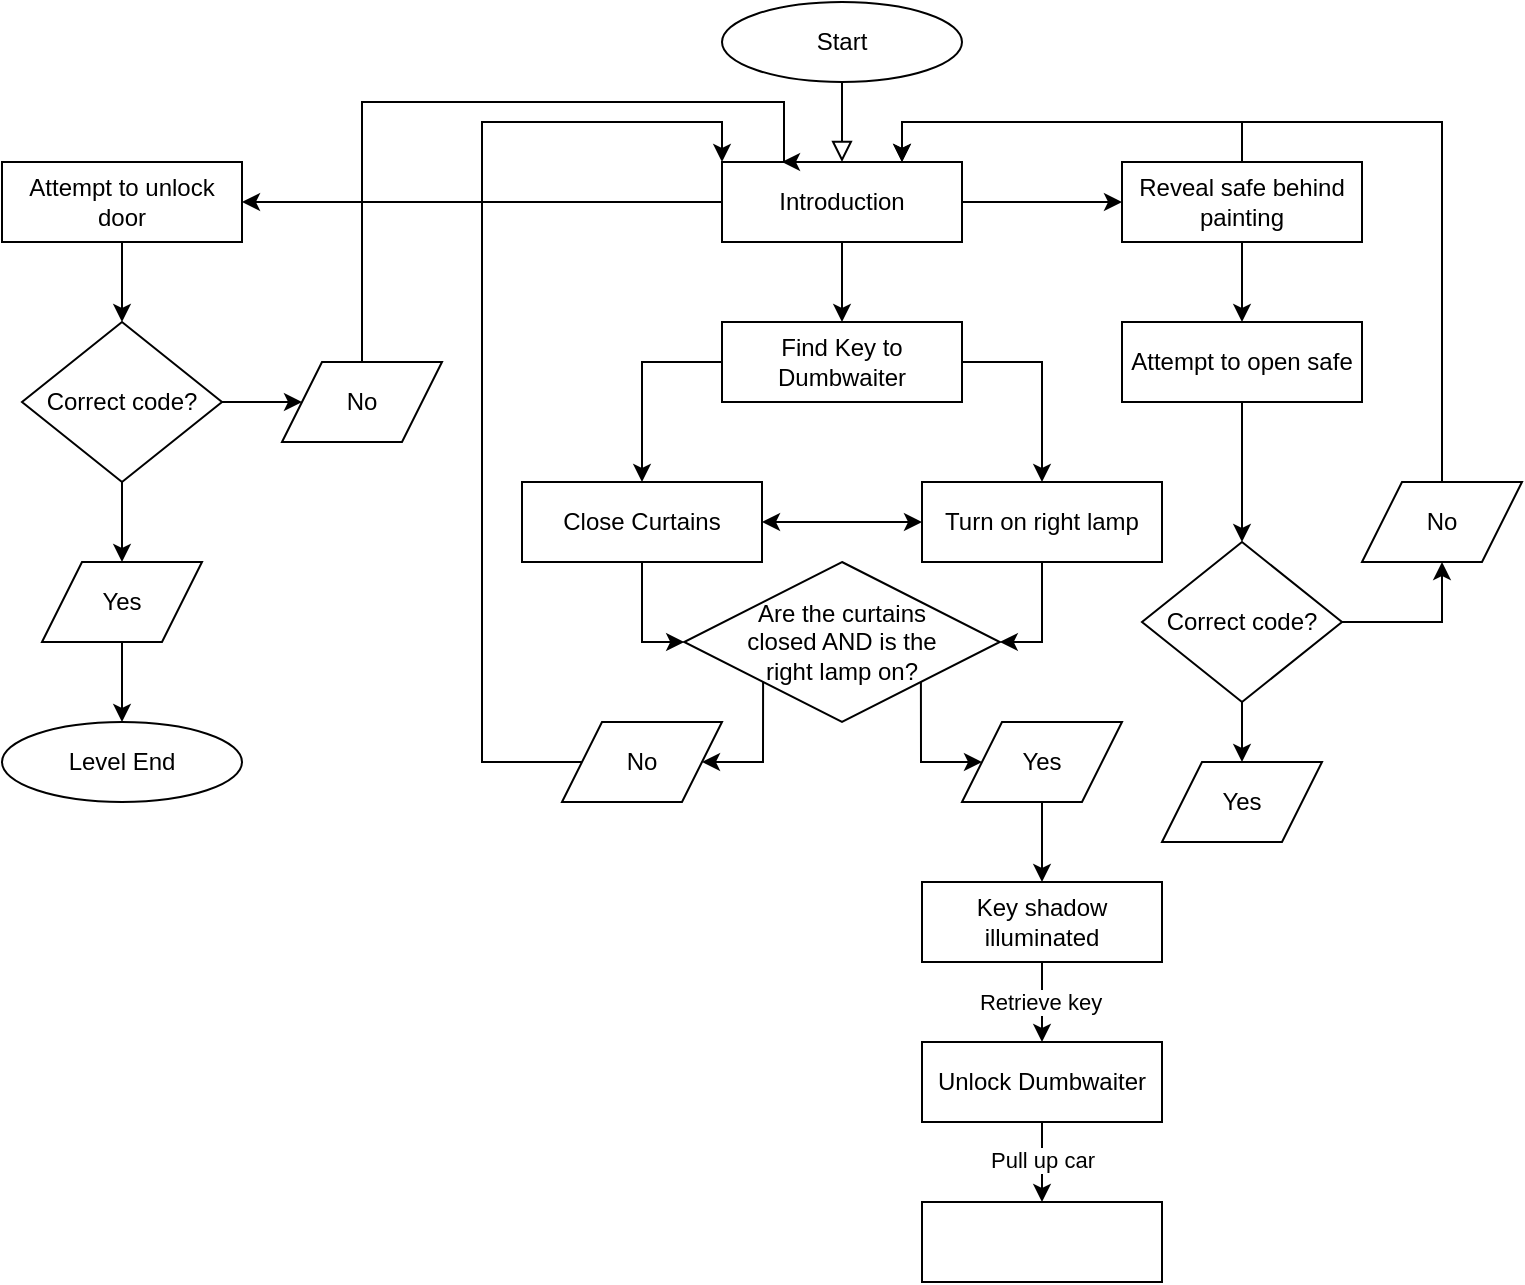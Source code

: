 <mxfile version="24.8.1" pages="2">
  <diagram id="C5RBs43oDa-KdzZeNtuy" name="Page-1">
    <mxGraphModel dx="942" dy="1070" grid="1" gridSize="10" guides="1" tooltips="1" connect="1" arrows="1" fold="1" page="1" pageScale="1" pageWidth="827" pageHeight="1169" math="0" shadow="0">
      <root>
        <mxCell id="WIyWlLk6GJQsqaUBKTNV-0" />
        <mxCell id="WIyWlLk6GJQsqaUBKTNV-1" parent="WIyWlLk6GJQsqaUBKTNV-0" />
        <mxCell id="WIyWlLk6GJQsqaUBKTNV-2" value="" style="rounded=0;html=1;jettySize=auto;orthogonalLoop=1;fontSize=11;endArrow=block;endFill=0;endSize=8;strokeWidth=1;shadow=0;labelBackgroundColor=none;edgeStyle=orthogonalEdgeStyle;exitX=0.5;exitY=1;exitDx=0;exitDy=0;entryX=0.5;entryY=0;entryDx=0;entryDy=0;" parent="WIyWlLk6GJQsqaUBKTNV-1" source="UPyuT2zWzt1L4V_A8vz_-17" target="UPyuT2zWzt1L4V_A8vz_-1" edge="1">
          <mxGeometry relative="1" as="geometry">
            <mxPoint x="460" y="120" as="sourcePoint" />
            <mxPoint x="460" y="150" as="targetPoint" />
          </mxGeometry>
        </mxCell>
        <mxCell id="UPyuT2zWzt1L4V_A8vz_-26" style="edgeStyle=orthogonalEdgeStyle;rounded=0;orthogonalLoop=1;jettySize=auto;html=1;exitX=1;exitY=0.5;exitDx=0;exitDy=0;entryX=0;entryY=0.5;entryDx=0;entryDy=0;startArrow=classic;startFill=1;" parent="WIyWlLk6GJQsqaUBKTNV-1" source="WIyWlLk6GJQsqaUBKTNV-11" target="UPyuT2zWzt1L4V_A8vz_-7" edge="1">
          <mxGeometry relative="1" as="geometry" />
        </mxCell>
        <mxCell id="UPyuT2zWzt1L4V_A8vz_-29" style="edgeStyle=orthogonalEdgeStyle;rounded=0;orthogonalLoop=1;jettySize=auto;html=1;exitX=0.5;exitY=1;exitDx=0;exitDy=0;entryX=0;entryY=0.5;entryDx=0;entryDy=0;" parent="WIyWlLk6GJQsqaUBKTNV-1" source="WIyWlLk6GJQsqaUBKTNV-11" target="UPyuT2zWzt1L4V_A8vz_-13" edge="1">
          <mxGeometry relative="1" as="geometry" />
        </mxCell>
        <mxCell id="WIyWlLk6GJQsqaUBKTNV-11" value="Close Curtains" style="rounded=0;whiteSpace=wrap;html=1;fontSize=12;glass=0;strokeWidth=1;shadow=0;" parent="WIyWlLk6GJQsqaUBKTNV-1" vertex="1">
          <mxGeometry x="300" y="320" width="120" height="40" as="geometry" />
        </mxCell>
        <mxCell id="UPyuT2zWzt1L4V_A8vz_-16" style="edgeStyle=orthogonalEdgeStyle;rounded=0;orthogonalLoop=1;jettySize=auto;html=1;exitX=0.5;exitY=1;exitDx=0;exitDy=0;entryX=0.5;entryY=0;entryDx=0;entryDy=0;" parent="WIyWlLk6GJQsqaUBKTNV-1" source="UPyuT2zWzt1L4V_A8vz_-1" target="UPyuT2zWzt1L4V_A8vz_-15" edge="1">
          <mxGeometry relative="1" as="geometry" />
        </mxCell>
        <mxCell id="UPyuT2zWzt1L4V_A8vz_-38" style="edgeStyle=orthogonalEdgeStyle;rounded=0;orthogonalLoop=1;jettySize=auto;html=1;exitX=1;exitY=0.5;exitDx=0;exitDy=0;" parent="WIyWlLk6GJQsqaUBKTNV-1" source="UPyuT2zWzt1L4V_A8vz_-1" target="UPyuT2zWzt1L4V_A8vz_-39" edge="1">
          <mxGeometry relative="1" as="geometry">
            <mxPoint x="640" y="180.286" as="targetPoint" />
          </mxGeometry>
        </mxCell>
        <mxCell id="UPyuT2zWzt1L4V_A8vz_-45" style="edgeStyle=orthogonalEdgeStyle;rounded=0;orthogonalLoop=1;jettySize=auto;html=1;exitX=0;exitY=0.5;exitDx=0;exitDy=0;" parent="WIyWlLk6GJQsqaUBKTNV-1" source="UPyuT2zWzt1L4V_A8vz_-1" target="UPyuT2zWzt1L4V_A8vz_-46" edge="1">
          <mxGeometry relative="1" as="geometry">
            <mxPoint x="320" y="180.286" as="targetPoint" />
          </mxGeometry>
        </mxCell>
        <mxCell id="UPyuT2zWzt1L4V_A8vz_-1" value="Introduction" style="rounded=0;whiteSpace=wrap;html=1;fontSize=12;glass=0;strokeWidth=1;shadow=0;" parent="WIyWlLk6GJQsqaUBKTNV-1" vertex="1">
          <mxGeometry x="400" y="160" width="120" height="40" as="geometry" />
        </mxCell>
        <mxCell id="UPyuT2zWzt1L4V_A8vz_-28" style="edgeStyle=orthogonalEdgeStyle;rounded=0;orthogonalLoop=1;jettySize=auto;html=1;exitX=0.5;exitY=1;exitDx=0;exitDy=0;entryX=1;entryY=0.5;entryDx=0;entryDy=0;" parent="WIyWlLk6GJQsqaUBKTNV-1" source="UPyuT2zWzt1L4V_A8vz_-7" target="UPyuT2zWzt1L4V_A8vz_-13" edge="1">
          <mxGeometry relative="1" as="geometry" />
        </mxCell>
        <mxCell id="UPyuT2zWzt1L4V_A8vz_-7" value="&lt;div&gt;Turn on right lamp&lt;/div&gt;" style="rounded=0;whiteSpace=wrap;html=1;fontSize=12;glass=0;strokeWidth=1;shadow=0;" parent="WIyWlLk6GJQsqaUBKTNV-1" vertex="1">
          <mxGeometry x="500" y="320" width="120" height="40" as="geometry" />
        </mxCell>
        <mxCell id="UPyuT2zWzt1L4V_A8vz_-31" style="edgeStyle=orthogonalEdgeStyle;rounded=0;orthogonalLoop=1;jettySize=auto;html=1;exitX=1;exitY=1;exitDx=0;exitDy=0;entryX=0;entryY=0.5;entryDx=0;entryDy=0;" parent="WIyWlLk6GJQsqaUBKTNV-1" source="UPyuT2zWzt1L4V_A8vz_-13" target="UPyuT2zWzt1L4V_A8vz_-30" edge="1">
          <mxGeometry relative="1" as="geometry" />
        </mxCell>
        <mxCell id="UPyuT2zWzt1L4V_A8vz_-13" value="&lt;div&gt;Are the&amp;nbsp;&lt;span style=&quot;background-color: initial;&quot;&gt;curtains&lt;/span&gt;&lt;/div&gt;&lt;div&gt;closed AND is the&lt;/div&gt;&lt;div&gt;right lamp on?&lt;/div&gt;" style="rhombus;whiteSpace=wrap;html=1;shadow=0;fontFamily=Helvetica;fontSize=12;align=center;strokeWidth=1;spacing=0;spacingTop=0;verticalAlign=middle;" parent="WIyWlLk6GJQsqaUBKTNV-1" vertex="1">
          <mxGeometry x="381.09" y="360" width="157.82" height="80" as="geometry" />
        </mxCell>
        <mxCell id="UPyuT2zWzt1L4V_A8vz_-24" style="edgeStyle=orthogonalEdgeStyle;rounded=0;orthogonalLoop=1;jettySize=auto;html=1;exitX=1;exitY=0.5;exitDx=0;exitDy=0;entryX=0.5;entryY=0;entryDx=0;entryDy=0;" parent="WIyWlLk6GJQsqaUBKTNV-1" source="UPyuT2zWzt1L4V_A8vz_-15" target="UPyuT2zWzt1L4V_A8vz_-7" edge="1">
          <mxGeometry relative="1" as="geometry" />
        </mxCell>
        <mxCell id="UPyuT2zWzt1L4V_A8vz_-25" style="edgeStyle=orthogonalEdgeStyle;rounded=0;orthogonalLoop=1;jettySize=auto;html=1;exitX=0;exitY=0.5;exitDx=0;exitDy=0;entryX=0.5;entryY=0;entryDx=0;entryDy=0;" parent="WIyWlLk6GJQsqaUBKTNV-1" source="UPyuT2zWzt1L4V_A8vz_-15" target="WIyWlLk6GJQsqaUBKTNV-11" edge="1">
          <mxGeometry relative="1" as="geometry" />
        </mxCell>
        <mxCell id="UPyuT2zWzt1L4V_A8vz_-15" value="&lt;div&gt;Find Key to Dumbwaiter&lt;/div&gt;" style="rounded=0;whiteSpace=wrap;html=1;fontSize=12;glass=0;strokeWidth=1;shadow=0;" parent="WIyWlLk6GJQsqaUBKTNV-1" vertex="1">
          <mxGeometry x="400" y="240" width="120" height="40" as="geometry" />
        </mxCell>
        <mxCell id="UPyuT2zWzt1L4V_A8vz_-17" value="&lt;div&gt;Start&lt;br&gt;&lt;/div&gt;" style="ellipse;whiteSpace=wrap;html=1;" parent="WIyWlLk6GJQsqaUBKTNV-1" vertex="1">
          <mxGeometry x="400" y="80" width="120" height="40" as="geometry" />
        </mxCell>
        <mxCell id="5iee3mP3i6XpT19i_H8E-14" style="edgeStyle=orthogonalEdgeStyle;rounded=0;orthogonalLoop=1;jettySize=auto;html=1;exitX=0;exitY=0.5;exitDx=0;exitDy=0;entryX=0;entryY=0;entryDx=0;entryDy=0;" edge="1" parent="WIyWlLk6GJQsqaUBKTNV-1" source="UPyuT2zWzt1L4V_A8vz_-20" target="UPyuT2zWzt1L4V_A8vz_-1">
          <mxGeometry relative="1" as="geometry">
            <Array as="points">
              <mxPoint x="280" y="460" />
              <mxPoint x="280" y="140" />
              <mxPoint x="400" y="140" />
            </Array>
          </mxGeometry>
        </mxCell>
        <mxCell id="UPyuT2zWzt1L4V_A8vz_-20" value="&lt;div&gt;No&lt;/div&gt;" style="shape=parallelogram;perimeter=parallelogramPerimeter;whiteSpace=wrap;html=1;fixedSize=1;spacing=0;verticalAlign=middle;" parent="WIyWlLk6GJQsqaUBKTNV-1" vertex="1">
          <mxGeometry x="320" y="440" width="80" height="40" as="geometry" />
        </mxCell>
        <mxCell id="UPyuT2zWzt1L4V_A8vz_-21" style="edgeStyle=orthogonalEdgeStyle;rounded=0;orthogonalLoop=1;jettySize=auto;html=1;entryX=1;entryY=0.5;entryDx=0;entryDy=0;exitX=0;exitY=1;exitDx=0;exitDy=0;" parent="WIyWlLk6GJQsqaUBKTNV-1" source="UPyuT2zWzt1L4V_A8vz_-13" target="UPyuT2zWzt1L4V_A8vz_-20" edge="1">
          <mxGeometry relative="1" as="geometry" />
        </mxCell>
        <mxCell id="UPyuT2zWzt1L4V_A8vz_-33" style="edgeStyle=orthogonalEdgeStyle;rounded=0;orthogonalLoop=1;jettySize=auto;html=1;exitX=0.5;exitY=1;exitDx=0;exitDy=0;" parent="WIyWlLk6GJQsqaUBKTNV-1" source="UPyuT2zWzt1L4V_A8vz_-30" target="UPyuT2zWzt1L4V_A8vz_-34" edge="1">
          <mxGeometry relative="1" as="geometry">
            <mxPoint x="640" y="560" as="targetPoint" />
          </mxGeometry>
        </mxCell>
        <mxCell id="UPyuT2zWzt1L4V_A8vz_-30" value="Yes" style="shape=parallelogram;perimeter=parallelogramPerimeter;whiteSpace=wrap;html=1;fixedSize=1;spacing=0;verticalAlign=middle;" parent="WIyWlLk6GJQsqaUBKTNV-1" vertex="1">
          <mxGeometry x="520" y="440" width="80" height="40" as="geometry" />
        </mxCell>
        <mxCell id="UPyuT2zWzt1L4V_A8vz_-35" style="edgeStyle=orthogonalEdgeStyle;rounded=0;orthogonalLoop=1;jettySize=auto;html=1;exitX=0.5;exitY=1;exitDx=0;exitDy=0;entryX=0.5;entryY=0;entryDx=0;entryDy=0;" parent="WIyWlLk6GJQsqaUBKTNV-1" source="UPyuT2zWzt1L4V_A8vz_-34" target="UPyuT2zWzt1L4V_A8vz_-37" edge="1">
          <mxGeometry relative="1" as="geometry">
            <mxPoint x="560.143" y="640" as="targetPoint" />
          </mxGeometry>
        </mxCell>
        <mxCell id="UPyuT2zWzt1L4V_A8vz_-36" value="Retrieve key" style="edgeLabel;html=1;align=center;verticalAlign=middle;resizable=0;points=[];" parent="UPyuT2zWzt1L4V_A8vz_-35" vertex="1" connectable="0">
          <mxGeometry x="0.111" y="1" relative="1" as="geometry">
            <mxPoint x="-2" y="-2" as="offset" />
          </mxGeometry>
        </mxCell>
        <mxCell id="UPyuT2zWzt1L4V_A8vz_-34" value="Key shadow illuminated" style="rounded=0;whiteSpace=wrap;html=1;" parent="WIyWlLk6GJQsqaUBKTNV-1" vertex="1">
          <mxGeometry x="500" y="520" width="120" height="40" as="geometry" />
        </mxCell>
        <mxCell id="UPyuT2zWzt1L4V_A8vz_-42" style="edgeStyle=orthogonalEdgeStyle;rounded=0;orthogonalLoop=1;jettySize=auto;html=1;exitX=0.5;exitY=1;exitDx=0;exitDy=0;" parent="WIyWlLk6GJQsqaUBKTNV-1" source="UPyuT2zWzt1L4V_A8vz_-37" edge="1" target="5iee3mP3i6XpT19i_H8E-0">
          <mxGeometry relative="1" as="geometry">
            <mxPoint x="560.143" y="680" as="targetPoint" />
          </mxGeometry>
        </mxCell>
        <mxCell id="UPyuT2zWzt1L4V_A8vz_-43" value="&lt;div&gt;Pull up car&lt;/div&gt;" style="edgeLabel;html=1;align=center;verticalAlign=middle;resizable=0;points=[];" parent="UPyuT2zWzt1L4V_A8vz_-42" vertex="1" connectable="0">
          <mxGeometry x="-0.085" relative="1" as="geometry">
            <mxPoint as="offset" />
          </mxGeometry>
        </mxCell>
        <mxCell id="UPyuT2zWzt1L4V_A8vz_-37" value="&lt;div&gt;Unlock Dumbwaiter&lt;/div&gt;" style="rounded=0;whiteSpace=wrap;html=1;" parent="WIyWlLk6GJQsqaUBKTNV-1" vertex="1">
          <mxGeometry x="500" y="600" width="120" height="40" as="geometry" />
        </mxCell>
        <mxCell id="5iee3mP3i6XpT19i_H8E-11" style="edgeStyle=orthogonalEdgeStyle;rounded=0;orthogonalLoop=1;jettySize=auto;html=1;exitX=0.5;exitY=1;exitDx=0;exitDy=0;" edge="1" parent="WIyWlLk6GJQsqaUBKTNV-1" source="UPyuT2zWzt1L4V_A8vz_-39" target="5iee3mP3i6XpT19i_H8E-3">
          <mxGeometry relative="1" as="geometry" />
        </mxCell>
        <mxCell id="5iee3mP3i6XpT19i_H8E-15" style="edgeStyle=orthogonalEdgeStyle;rounded=0;orthogonalLoop=1;jettySize=auto;html=1;entryX=0.75;entryY=0;entryDx=0;entryDy=0;" edge="1" parent="WIyWlLk6GJQsqaUBKTNV-1" source="UPyuT2zWzt1L4V_A8vz_-39" target="UPyuT2zWzt1L4V_A8vz_-1">
          <mxGeometry relative="1" as="geometry">
            <Array as="points">
              <mxPoint x="660" y="140" />
              <mxPoint x="490" y="140" />
            </Array>
          </mxGeometry>
        </mxCell>
        <mxCell id="UPyuT2zWzt1L4V_A8vz_-39" value="Reveal safe behind painting" style="rounded=0;whiteSpace=wrap;html=1;" parent="WIyWlLk6GJQsqaUBKTNV-1" vertex="1">
          <mxGeometry x="600" y="160" width="120" height="40" as="geometry" />
        </mxCell>
        <mxCell id="5iee3mP3i6XpT19i_H8E-16" style="edgeStyle=orthogonalEdgeStyle;rounded=0;orthogonalLoop=1;jettySize=auto;html=1;exitX=0.5;exitY=1;exitDx=0;exitDy=0;" edge="1" parent="WIyWlLk6GJQsqaUBKTNV-1" source="UPyuT2zWzt1L4V_A8vz_-46" target="5iee3mP3i6XpT19i_H8E-17">
          <mxGeometry relative="1" as="geometry">
            <mxPoint x="140" y="240" as="targetPoint" />
          </mxGeometry>
        </mxCell>
        <mxCell id="UPyuT2zWzt1L4V_A8vz_-46" value="&lt;div&gt;Attempt to unlock door&lt;/div&gt;" style="rounded=0;whiteSpace=wrap;html=1;" parent="WIyWlLk6GJQsqaUBKTNV-1" vertex="1">
          <mxGeometry x="40" y="160" width="120" height="40" as="geometry" />
        </mxCell>
        <mxCell id="5iee3mP3i6XpT19i_H8E-0" value="" style="rounded=0;whiteSpace=wrap;html=1;" vertex="1" parent="WIyWlLk6GJQsqaUBKTNV-1">
          <mxGeometry x="500" y="680" width="120" height="40" as="geometry" />
        </mxCell>
        <mxCell id="5iee3mP3i6XpT19i_H8E-4" style="edgeStyle=orthogonalEdgeStyle;rounded=0;orthogonalLoop=1;jettySize=auto;html=1;exitX=0.5;exitY=1;exitDx=0;exitDy=0;" edge="1" parent="WIyWlLk6GJQsqaUBKTNV-1" source="5iee3mP3i6XpT19i_H8E-3" target="5iee3mP3i6XpT19i_H8E-5">
          <mxGeometry relative="1" as="geometry">
            <mxPoint x="780" y="240" as="targetPoint" />
          </mxGeometry>
        </mxCell>
        <mxCell id="5iee3mP3i6XpT19i_H8E-3" value="Attempt to open safe" style="rounded=0;whiteSpace=wrap;html=1;" vertex="1" parent="WIyWlLk6GJQsqaUBKTNV-1">
          <mxGeometry x="600" y="240" width="120" height="40" as="geometry" />
        </mxCell>
        <mxCell id="5iee3mP3i6XpT19i_H8E-6" style="edgeStyle=orthogonalEdgeStyle;rounded=0;orthogonalLoop=1;jettySize=auto;html=1;exitX=0.5;exitY=1;exitDx=0;exitDy=0;entryX=0.5;entryY=0;entryDx=0;entryDy=0;" edge="1" parent="WIyWlLk6GJQsqaUBKTNV-1" source="5iee3mP3i6XpT19i_H8E-5" target="5iee3mP3i6XpT19i_H8E-7">
          <mxGeometry relative="1" as="geometry">
            <mxPoint x="780" y="360" as="targetPoint" />
          </mxGeometry>
        </mxCell>
        <mxCell id="5iee3mP3i6XpT19i_H8E-12" style="edgeStyle=orthogonalEdgeStyle;rounded=0;orthogonalLoop=1;jettySize=auto;html=1;entryX=0.5;entryY=1;entryDx=0;entryDy=0;" edge="1" parent="WIyWlLk6GJQsqaUBKTNV-1" source="5iee3mP3i6XpT19i_H8E-5" target="5iee3mP3i6XpT19i_H8E-8">
          <mxGeometry relative="1" as="geometry" />
        </mxCell>
        <mxCell id="5iee3mP3i6XpT19i_H8E-5" value="Correct code?" style="rhombus;whiteSpace=wrap;html=1;" vertex="1" parent="WIyWlLk6GJQsqaUBKTNV-1">
          <mxGeometry x="610" y="350" width="100" height="80" as="geometry" />
        </mxCell>
        <mxCell id="5iee3mP3i6XpT19i_H8E-7" value="Yes" style="shape=parallelogram;perimeter=parallelogramPerimeter;whiteSpace=wrap;html=1;fixedSize=1;spacing=0;verticalAlign=middle;" vertex="1" parent="WIyWlLk6GJQsqaUBKTNV-1">
          <mxGeometry x="620" y="460" width="80" height="40" as="geometry" />
        </mxCell>
        <mxCell id="5iee3mP3i6XpT19i_H8E-13" style="edgeStyle=orthogonalEdgeStyle;rounded=0;orthogonalLoop=1;jettySize=auto;html=1;exitX=0.5;exitY=0;exitDx=0;exitDy=0;entryX=0.75;entryY=0;entryDx=0;entryDy=0;" edge="1" parent="WIyWlLk6GJQsqaUBKTNV-1" source="5iee3mP3i6XpT19i_H8E-8" target="UPyuT2zWzt1L4V_A8vz_-1">
          <mxGeometry relative="1" as="geometry" />
        </mxCell>
        <mxCell id="5iee3mP3i6XpT19i_H8E-8" value="&lt;div&gt;No&lt;/div&gt;" style="shape=parallelogram;perimeter=parallelogramPerimeter;whiteSpace=wrap;html=1;fixedSize=1;spacing=0;verticalAlign=middle;" vertex="1" parent="WIyWlLk6GJQsqaUBKTNV-1">
          <mxGeometry x="720" y="320" width="80" height="40" as="geometry" />
        </mxCell>
        <mxCell id="5iee3mP3i6XpT19i_H8E-18" style="edgeStyle=orthogonalEdgeStyle;rounded=0;orthogonalLoop=1;jettySize=auto;html=1;exitX=1;exitY=0.5;exitDx=0;exitDy=0;entryX=0;entryY=0.5;entryDx=0;entryDy=0;" edge="1" parent="WIyWlLk6GJQsqaUBKTNV-1" source="5iee3mP3i6XpT19i_H8E-17" target="5iee3mP3i6XpT19i_H8E-19">
          <mxGeometry relative="1" as="geometry">
            <mxPoint x="210" y="280" as="targetPoint" />
          </mxGeometry>
        </mxCell>
        <mxCell id="5iee3mP3i6XpT19i_H8E-26" style="edgeStyle=orthogonalEdgeStyle;rounded=0;orthogonalLoop=1;jettySize=auto;html=1;exitX=0.5;exitY=1;exitDx=0;exitDy=0;entryX=0.5;entryY=0;entryDx=0;entryDy=0;" edge="1" parent="WIyWlLk6GJQsqaUBKTNV-1" source="5iee3mP3i6XpT19i_H8E-17" target="5iee3mP3i6XpT19i_H8E-24">
          <mxGeometry relative="1" as="geometry" />
        </mxCell>
        <mxCell id="5iee3mP3i6XpT19i_H8E-17" value="Correct code?" style="rhombus;whiteSpace=wrap;html=1;" vertex="1" parent="WIyWlLk6GJQsqaUBKTNV-1">
          <mxGeometry x="50" y="240" width="100" height="80" as="geometry" />
        </mxCell>
        <mxCell id="5iee3mP3i6XpT19i_H8E-29" style="edgeStyle=orthogonalEdgeStyle;rounded=0;orthogonalLoop=1;jettySize=auto;html=1;exitX=0.5;exitY=0;exitDx=0;exitDy=0;entryX=0.25;entryY=0;entryDx=0;entryDy=0;" edge="1" parent="WIyWlLk6GJQsqaUBKTNV-1" source="5iee3mP3i6XpT19i_H8E-19" target="UPyuT2zWzt1L4V_A8vz_-1">
          <mxGeometry relative="1" as="geometry">
            <mxPoint x="430" y="160" as="targetPoint" />
            <Array as="points">
              <mxPoint x="220" y="130" />
              <mxPoint x="431" y="130" />
            </Array>
          </mxGeometry>
        </mxCell>
        <mxCell id="5iee3mP3i6XpT19i_H8E-19" value="&lt;div&gt;No&lt;/div&gt;" style="shape=parallelogram;perimeter=parallelogramPerimeter;whiteSpace=wrap;html=1;fixedSize=1;spacing=0;verticalAlign=middle;" vertex="1" parent="WIyWlLk6GJQsqaUBKTNV-1">
          <mxGeometry x="180" y="260" width="80" height="40" as="geometry" />
        </mxCell>
        <mxCell id="5iee3mP3i6XpT19i_H8E-27" style="edgeStyle=orthogonalEdgeStyle;rounded=0;orthogonalLoop=1;jettySize=auto;html=1;entryX=0.5;entryY=0;entryDx=0;entryDy=0;" edge="1" parent="WIyWlLk6GJQsqaUBKTNV-1" source="5iee3mP3i6XpT19i_H8E-24" target="5iee3mP3i6XpT19i_H8E-28">
          <mxGeometry relative="1" as="geometry">
            <mxPoint x="100" y="440" as="targetPoint" />
          </mxGeometry>
        </mxCell>
        <mxCell id="5iee3mP3i6XpT19i_H8E-24" value="Yes" style="shape=parallelogram;perimeter=parallelogramPerimeter;whiteSpace=wrap;html=1;fixedSize=1;spacing=0;verticalAlign=middle;" vertex="1" parent="WIyWlLk6GJQsqaUBKTNV-1">
          <mxGeometry x="60" y="360" width="80" height="40" as="geometry" />
        </mxCell>
        <mxCell id="5iee3mP3i6XpT19i_H8E-28" value="&lt;div&gt;Level End&lt;/div&gt;" style="ellipse;whiteSpace=wrap;html=1;" vertex="1" parent="WIyWlLk6GJQsqaUBKTNV-1">
          <mxGeometry x="40" y="440" width="120" height="40" as="geometry" />
        </mxCell>
      </root>
    </mxGraphModel>
  </diagram>
  <diagram id="KoyYBckEaCarAUzyGeRn" name="Dumbwaiter">
    <mxGraphModel dx="1026" dy="1070" grid="1" gridSize="10" guides="1" tooltips="1" connect="1" arrows="1" fold="1" page="1" pageScale="1" pageWidth="850" pageHeight="1100" math="0" shadow="0">
      <root>
        <mxCell id="0" />
        <mxCell id="1" parent="0" />
        <mxCell id="D7PytdFEyzYIZ_U1UunU-1" value="" style="rounded=0;html=1;jettySize=auto;orthogonalLoop=1;fontSize=11;endArrow=classic;endFill=1;endSize=8;strokeWidth=1;shadow=0;labelBackgroundColor=none;edgeStyle=orthogonalEdgeStyle;exitX=0.5;exitY=1;exitDx=0;exitDy=0;entryX=0.5;entryY=0;entryDx=0;entryDy=0;" edge="1" parent="1" source="D7PytdFEyzYIZ_U1UunU-15" target="D7PytdFEyzYIZ_U1UunU-28">
          <mxGeometry relative="1" as="geometry">
            <mxPoint x="460" y="120" as="sourcePoint" />
            <mxPoint x="460" y="160" as="targetPoint" />
          </mxGeometry>
        </mxCell>
        <mxCell id="D7PytdFEyzYIZ_U1UunU-47" style="edgeStyle=orthogonalEdgeStyle;rounded=0;orthogonalLoop=1;jettySize=auto;html=1;exitX=0;exitY=0.5;exitDx=0;exitDy=0;entryX=1;entryY=0.5;entryDx=0;entryDy=0;" edge="1" parent="1" source="D7PytdFEyzYIZ_U1UunU-4" target="D7PytdFEyzYIZ_U1UunU-38">
          <mxGeometry relative="1" as="geometry" />
        </mxCell>
        <mxCell id="D7PytdFEyzYIZ_U1UunU-4" value="Close Curtains" style="rounded=0;whiteSpace=wrap;html=1;fontSize=12;glass=0;strokeWidth=1;shadow=0;" vertex="1" parent="1">
          <mxGeometry x="520" y="560" width="120" height="40" as="geometry" />
        </mxCell>
        <mxCell id="D7PytdFEyzYIZ_U1UunU-15" value="&lt;div&gt;Investigate Dumbwaiter&lt;br&gt;&lt;/div&gt;" style="ellipse;whiteSpace=wrap;html=1;" vertex="1" parent="1">
          <mxGeometry x="400" y="80" width="120" height="40" as="geometry" />
        </mxCell>
        <mxCell id="D7PytdFEyzYIZ_U1UunU-29" style="edgeStyle=orthogonalEdgeStyle;rounded=0;orthogonalLoop=1;jettySize=auto;html=1;exitX=0;exitY=0.5;exitDx=0;exitDy=0;entryX=1;entryY=0.5;entryDx=0;entryDy=0;" edge="1" parent="1" source="D7PytdFEyzYIZ_U1UunU-28" target="D7PytdFEyzYIZ_U1UunU-30">
          <mxGeometry relative="1" as="geometry">
            <mxPoint x="360" y="200" as="targetPoint" />
          </mxGeometry>
        </mxCell>
        <mxCell id="D7PytdFEyzYIZ_U1UunU-32" style="edgeStyle=orthogonalEdgeStyle;rounded=0;orthogonalLoop=1;jettySize=auto;html=1;exitX=1;exitY=0.5;exitDx=0;exitDy=0;entryX=0;entryY=0.5;entryDx=0;entryDy=0;" edge="1" parent="1" source="D7PytdFEyzYIZ_U1UunU-28" target="D7PytdFEyzYIZ_U1UunU-31">
          <mxGeometry relative="1" as="geometry" />
        </mxCell>
        <mxCell id="D7PytdFEyzYIZ_U1UunU-28" value="Has key?" style="rhombus;whiteSpace=wrap;html=1;" vertex="1" parent="1">
          <mxGeometry x="420" y="160" width="80" height="80" as="geometry" />
        </mxCell>
        <mxCell id="D7PytdFEyzYIZ_U1UunU-33" style="edgeStyle=orthogonalEdgeStyle;rounded=0;orthogonalLoop=1;jettySize=auto;html=1;exitX=0;exitY=0.5;exitDx=0;exitDy=0;entryX=1;entryY=0.5;entryDx=0;entryDy=0;" edge="1" parent="1" source="D7PytdFEyzYIZ_U1UunU-30" target="D7PytdFEyzYIZ_U1UunU-34">
          <mxGeometry relative="1" as="geometry">
            <mxPoint x="280" y="200" as="targetPoint" />
          </mxGeometry>
        </mxCell>
        <mxCell id="D7PytdFEyzYIZ_U1UunU-30" value="&lt;div&gt;No&lt;/div&gt;" style="shape=parallelogram;perimeter=parallelogramPerimeter;whiteSpace=wrap;html=1;fixedSize=1;spacing=0;verticalAlign=middle;" vertex="1" parent="1">
          <mxGeometry x="310" y="180" width="80" height="40" as="geometry" />
        </mxCell>
        <mxCell id="D7PytdFEyzYIZ_U1UunU-31" value="Yes" style="shape=parallelogram;perimeter=parallelogramPerimeter;whiteSpace=wrap;html=1;fixedSize=1;spacing=0;verticalAlign=middle;" vertex="1" parent="1">
          <mxGeometry x="520" y="180" width="80" height="40" as="geometry" />
        </mxCell>
        <mxCell id="D7PytdFEyzYIZ_U1UunU-34" value="Lighting Puzzle&lt;div&gt;(see below)&lt;/div&gt;" style="rounded=0;whiteSpace=wrap;html=1;fontSize=12;glass=0;strokeWidth=1;shadow=0;" vertex="1" parent="1">
          <mxGeometry x="160" y="180" width="120" height="40" as="geometry" />
        </mxCell>
        <mxCell id="D7PytdFEyzYIZ_U1UunU-37" value="Dumbwaiter Step (Includes Curtains/Lamps)" style="text;html=1;align=center;verticalAlign=middle;whiteSpace=wrap;rounded=0;fontSize=24;fontStyle=1" vertex="1" parent="1">
          <mxGeometry x="40" y="40" width="310" height="80" as="geometry" />
        </mxCell>
        <mxCell id="D7PytdFEyzYIZ_U1UunU-40" style="edgeStyle=orthogonalEdgeStyle;rounded=0;orthogonalLoop=1;jettySize=auto;html=1;exitX=0.5;exitY=1;exitDx=0;exitDy=0;entryX=0.5;entryY=0;entryDx=0;entryDy=0;" edge="1" parent="1" source="D7PytdFEyzYIZ_U1UunU-38" target="D7PytdFEyzYIZ_U1UunU-39">
          <mxGeometry relative="1" as="geometry" />
        </mxCell>
        <mxCell id="D7PytdFEyzYIZ_U1UunU-38" value="&lt;div&gt;Use lamps&lt;br&gt;&lt;/div&gt;" style="ellipse;whiteSpace=wrap;html=1;" vertex="1" parent="1">
          <mxGeometry x="240" y="560" width="120" height="40" as="geometry" />
        </mxCell>
        <mxCell id="D7PytdFEyzYIZ_U1UunU-41" style="edgeStyle=orthogonalEdgeStyle;rounded=0;orthogonalLoop=1;jettySize=auto;html=1;exitX=1;exitY=0.5;exitDx=0;exitDy=0;entryX=0;entryY=0.5;entryDx=0;entryDy=0;" edge="1" parent="1" source="D7PytdFEyzYIZ_U1UunU-39" target="D7PytdFEyzYIZ_U1UunU-42">
          <mxGeometry relative="1" as="geometry">
            <mxPoint x="400" y="680" as="targetPoint" />
          </mxGeometry>
        </mxCell>
        <mxCell id="D7PytdFEyzYIZ_U1UunU-48" style="edgeStyle=orthogonalEdgeStyle;rounded=0;orthogonalLoop=1;jettySize=auto;html=1;exitX=0.5;exitY=1;exitDx=0;exitDy=0;entryX=0.5;entryY=0;entryDx=0;entryDy=0;" edge="1" parent="1" source="D7PytdFEyzYIZ_U1UunU-39" target="D7PytdFEyzYIZ_U1UunU-44">
          <mxGeometry relative="1" as="geometry">
            <mxPoint x="300" y="760" as="targetPoint" />
          </mxGeometry>
        </mxCell>
        <mxCell id="D7PytdFEyzYIZ_U1UunU-39" value="Curtains open?" style="rhombus;whiteSpace=wrap;html=1;" vertex="1" parent="1">
          <mxGeometry x="260" y="640" width="80" height="80" as="geometry" />
        </mxCell>
        <mxCell id="D7PytdFEyzYIZ_U1UunU-46" style="edgeStyle=orthogonalEdgeStyle;rounded=0;orthogonalLoop=1;jettySize=auto;html=1;entryX=0.5;entryY=1;entryDx=0;entryDy=0;" edge="1" parent="1" source="D7PytdFEyzYIZ_U1UunU-42" target="D7PytdFEyzYIZ_U1UunU-4">
          <mxGeometry relative="1" as="geometry" />
        </mxCell>
        <mxCell id="D7PytdFEyzYIZ_U1UunU-53" value="&quot;I don&#39;t need to turn on the lamp.&lt;div&gt;There&#39;s enough light in here.&quot;&lt;br&gt;&lt;/div&gt;" style="edgeLabel;html=1;align=center;verticalAlign=middle;resizable=0;points=[];" vertex="1" connectable="0" parent="D7PytdFEyzYIZ_U1UunU-46">
          <mxGeometry x="-0.044" y="1" relative="1" as="geometry">
            <mxPoint as="offset" />
          </mxGeometry>
        </mxCell>
        <mxCell id="D7PytdFEyzYIZ_U1UunU-42" value="Yes" style="shape=parallelogram;perimeter=parallelogramPerimeter;whiteSpace=wrap;html=1;fixedSize=1;spacing=0;verticalAlign=middle;" vertex="1" parent="1">
          <mxGeometry x="370" y="660" width="80" height="40" as="geometry" />
        </mxCell>
        <mxCell id="D7PytdFEyzYIZ_U1UunU-49" style="edgeStyle=orthogonalEdgeStyle;rounded=0;orthogonalLoop=1;jettySize=auto;html=1;exitX=1;exitY=0.5;exitDx=0;exitDy=0;entryX=0;entryY=0.5;entryDx=0;entryDy=0;" edge="1" parent="1" source="D7PytdFEyzYIZ_U1UunU-44" target="D7PytdFEyzYIZ_U1UunU-50">
          <mxGeometry relative="1" as="geometry">
            <mxPoint x="400" y="780" as="targetPoint" />
          </mxGeometry>
        </mxCell>
        <mxCell id="D7PytdFEyzYIZ_U1UunU-44" value="&lt;div&gt;No&lt;/div&gt;" style="shape=parallelogram;perimeter=parallelogramPerimeter;whiteSpace=wrap;html=1;fixedSize=1;spacing=0;verticalAlign=middle;" vertex="1" parent="1">
          <mxGeometry x="260" y="760" width="80" height="40" as="geometry" />
        </mxCell>
        <mxCell id="D7PytdFEyzYIZ_U1UunU-51" style="edgeStyle=orthogonalEdgeStyle;rounded=0;orthogonalLoop=1;jettySize=auto;html=1;exitX=1;exitY=0.5;exitDx=0;exitDy=0;entryX=0;entryY=0.5;entryDx=0;entryDy=0;" edge="1" parent="1" source="D7PytdFEyzYIZ_U1UunU-50" target="D7PytdFEyzYIZ_U1UunU-52">
          <mxGeometry relative="1" as="geometry">
            <mxPoint x="560" y="780" as="targetPoint" />
          </mxGeometry>
        </mxCell>
        <mxCell id="D7PytdFEyzYIZ_U1UunU-50" value="Turn on lamp, reveal key shadow" style="rounded=0;whiteSpace=wrap;html=1;fontSize=12;glass=0;strokeWidth=1;shadow=0;" vertex="1" parent="1">
          <mxGeometry x="400" y="760" width="120" height="40" as="geometry" />
        </mxCell>
        <mxCell id="D7PytdFEyzYIZ_U1UunU-52" value="Close Curtains" style="rounded=0;whiteSpace=wrap;html=1;fontSize=12;glass=0;strokeWidth=1;shadow=0;" vertex="1" parent="1">
          <mxGeometry x="560" y="760" width="120" height="40" as="geometry" />
        </mxCell>
      </root>
    </mxGraphModel>
  </diagram>
</mxfile>
